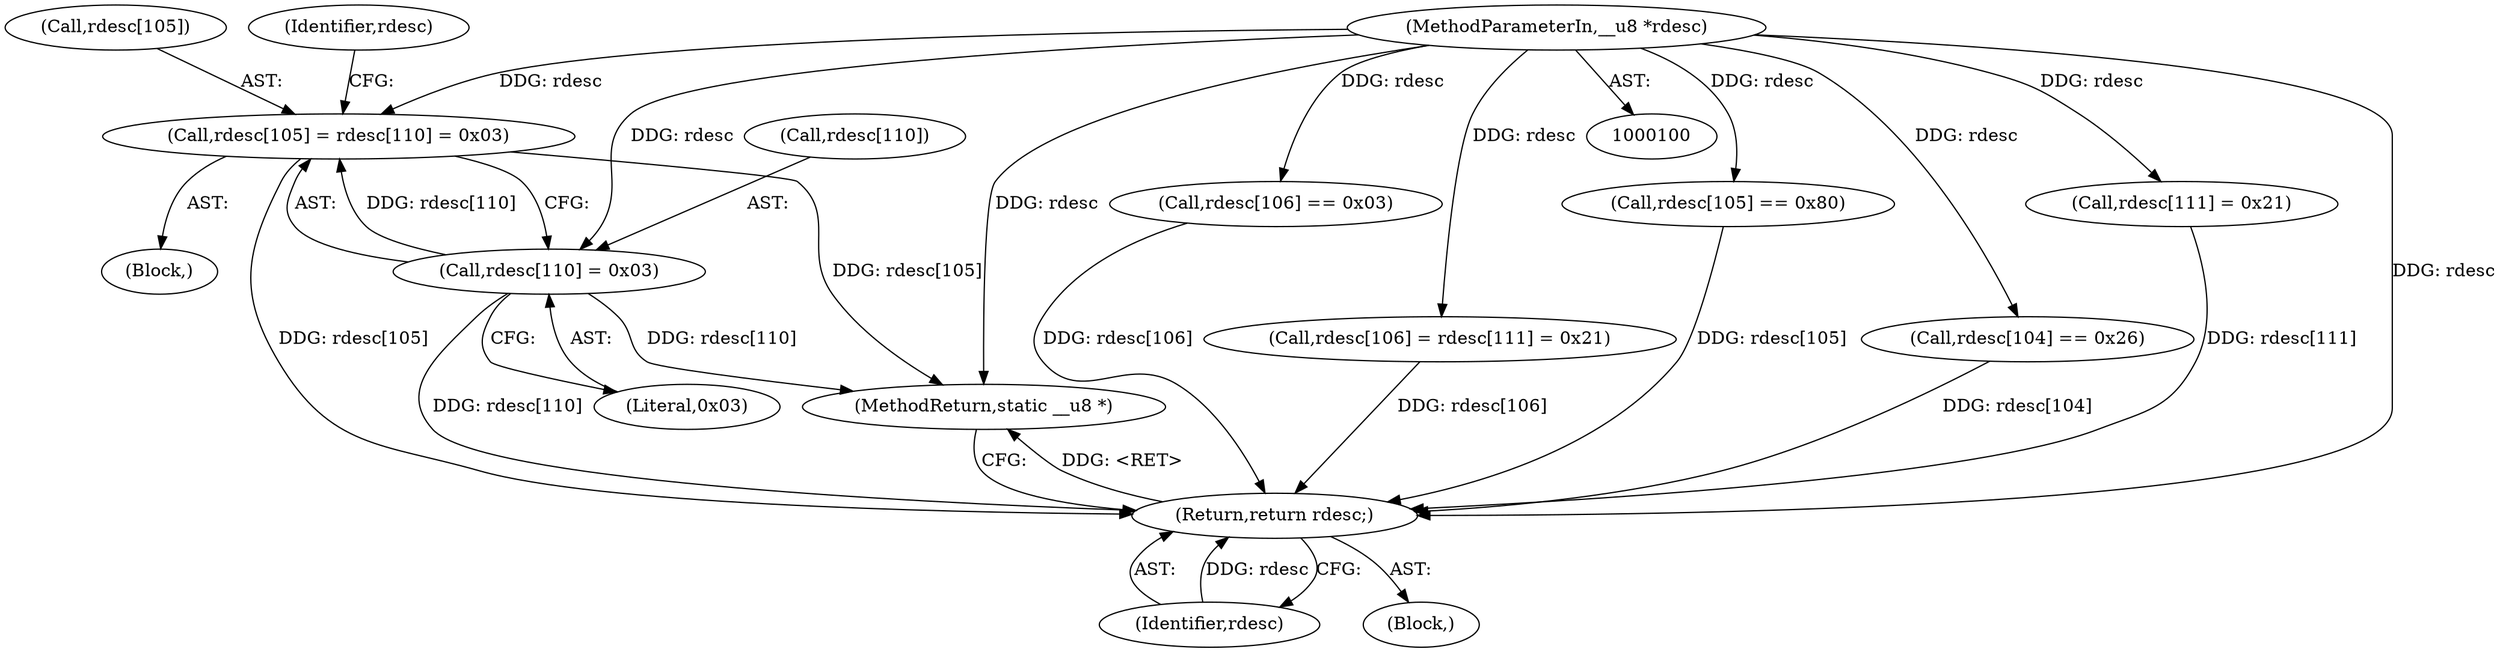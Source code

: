 digraph "0_linux_4ab25786c87eb20857bbb715c3ae34ec8fd6a214_4@pointer" {
"1000132" [label="(Call,rdesc[105] = rdesc[110] = 0x03)"];
"1000102" [label="(MethodParameterIn,__u8 *rdesc)"];
"1000136" [label="(Call,rdesc[110] = 0x03)"];
"1000150" [label="(Return,return rdesc;)"];
"1000136" [label="(Call,rdesc[110] = 0x03)"];
"1000133" [label="(Call,rdesc[105])"];
"1000150" [label="(Return,return rdesc;)"];
"1000151" [label="(Identifier,rdesc)"];
"1000123" [label="(Call,rdesc[106] == 0x03)"];
"1000140" [label="(Literal,0x03)"];
"1000143" [label="(Identifier,rdesc)"];
"1000137" [label="(Call,rdesc[110])"];
"1000141" [label="(Call,rdesc[106] = rdesc[111] = 0x21)"];
"1000104" [label="(Block,)"];
"1000118" [label="(Call,rdesc[105] == 0x80)"];
"1000102" [label="(MethodParameterIn,__u8 *rdesc)"];
"1000112" [label="(Call,rdesc[104] == 0x26)"];
"1000128" [label="(Block,)"];
"1000132" [label="(Call,rdesc[105] = rdesc[110] = 0x03)"];
"1000145" [label="(Call,rdesc[111] = 0x21)"];
"1000152" [label="(MethodReturn,static __u8 *)"];
"1000132" -> "1000128"  [label="AST: "];
"1000132" -> "1000136"  [label="CFG: "];
"1000133" -> "1000132"  [label="AST: "];
"1000136" -> "1000132"  [label="AST: "];
"1000143" -> "1000132"  [label="CFG: "];
"1000132" -> "1000152"  [label="DDG: rdesc[105]"];
"1000102" -> "1000132"  [label="DDG: rdesc"];
"1000136" -> "1000132"  [label="DDG: rdesc[110]"];
"1000132" -> "1000150"  [label="DDG: rdesc[105]"];
"1000102" -> "1000100"  [label="AST: "];
"1000102" -> "1000152"  [label="DDG: rdesc"];
"1000102" -> "1000112"  [label="DDG: rdesc"];
"1000102" -> "1000118"  [label="DDG: rdesc"];
"1000102" -> "1000123"  [label="DDG: rdesc"];
"1000102" -> "1000136"  [label="DDG: rdesc"];
"1000102" -> "1000141"  [label="DDG: rdesc"];
"1000102" -> "1000145"  [label="DDG: rdesc"];
"1000102" -> "1000150"  [label="DDG: rdesc"];
"1000136" -> "1000140"  [label="CFG: "];
"1000137" -> "1000136"  [label="AST: "];
"1000140" -> "1000136"  [label="AST: "];
"1000136" -> "1000152"  [label="DDG: rdesc[110]"];
"1000136" -> "1000150"  [label="DDG: rdesc[110]"];
"1000150" -> "1000104"  [label="AST: "];
"1000150" -> "1000151"  [label="CFG: "];
"1000151" -> "1000150"  [label="AST: "];
"1000152" -> "1000150"  [label="CFG: "];
"1000150" -> "1000152"  [label="DDG: <RET>"];
"1000151" -> "1000150"  [label="DDG: rdesc"];
"1000141" -> "1000150"  [label="DDG: rdesc[106]"];
"1000112" -> "1000150"  [label="DDG: rdesc[104]"];
"1000118" -> "1000150"  [label="DDG: rdesc[105]"];
"1000145" -> "1000150"  [label="DDG: rdesc[111]"];
"1000123" -> "1000150"  [label="DDG: rdesc[106]"];
}
